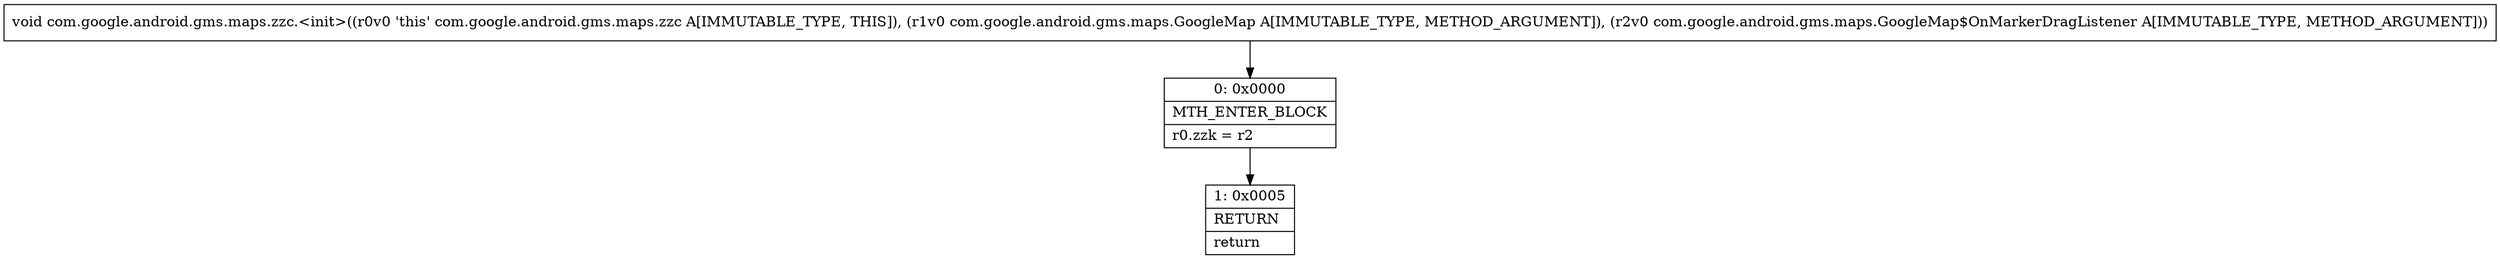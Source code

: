 digraph "CFG forcom.google.android.gms.maps.zzc.\<init\>(Lcom\/google\/android\/gms\/maps\/GoogleMap;Lcom\/google\/android\/gms\/maps\/GoogleMap$OnMarkerDragListener;)V" {
Node_0 [shape=record,label="{0\:\ 0x0000|MTH_ENTER_BLOCK\l|r0.zzk = r2\l}"];
Node_1 [shape=record,label="{1\:\ 0x0005|RETURN\l|return\l}"];
MethodNode[shape=record,label="{void com.google.android.gms.maps.zzc.\<init\>((r0v0 'this' com.google.android.gms.maps.zzc A[IMMUTABLE_TYPE, THIS]), (r1v0 com.google.android.gms.maps.GoogleMap A[IMMUTABLE_TYPE, METHOD_ARGUMENT]), (r2v0 com.google.android.gms.maps.GoogleMap$OnMarkerDragListener A[IMMUTABLE_TYPE, METHOD_ARGUMENT])) }"];
MethodNode -> Node_0;
Node_0 -> Node_1;
}

